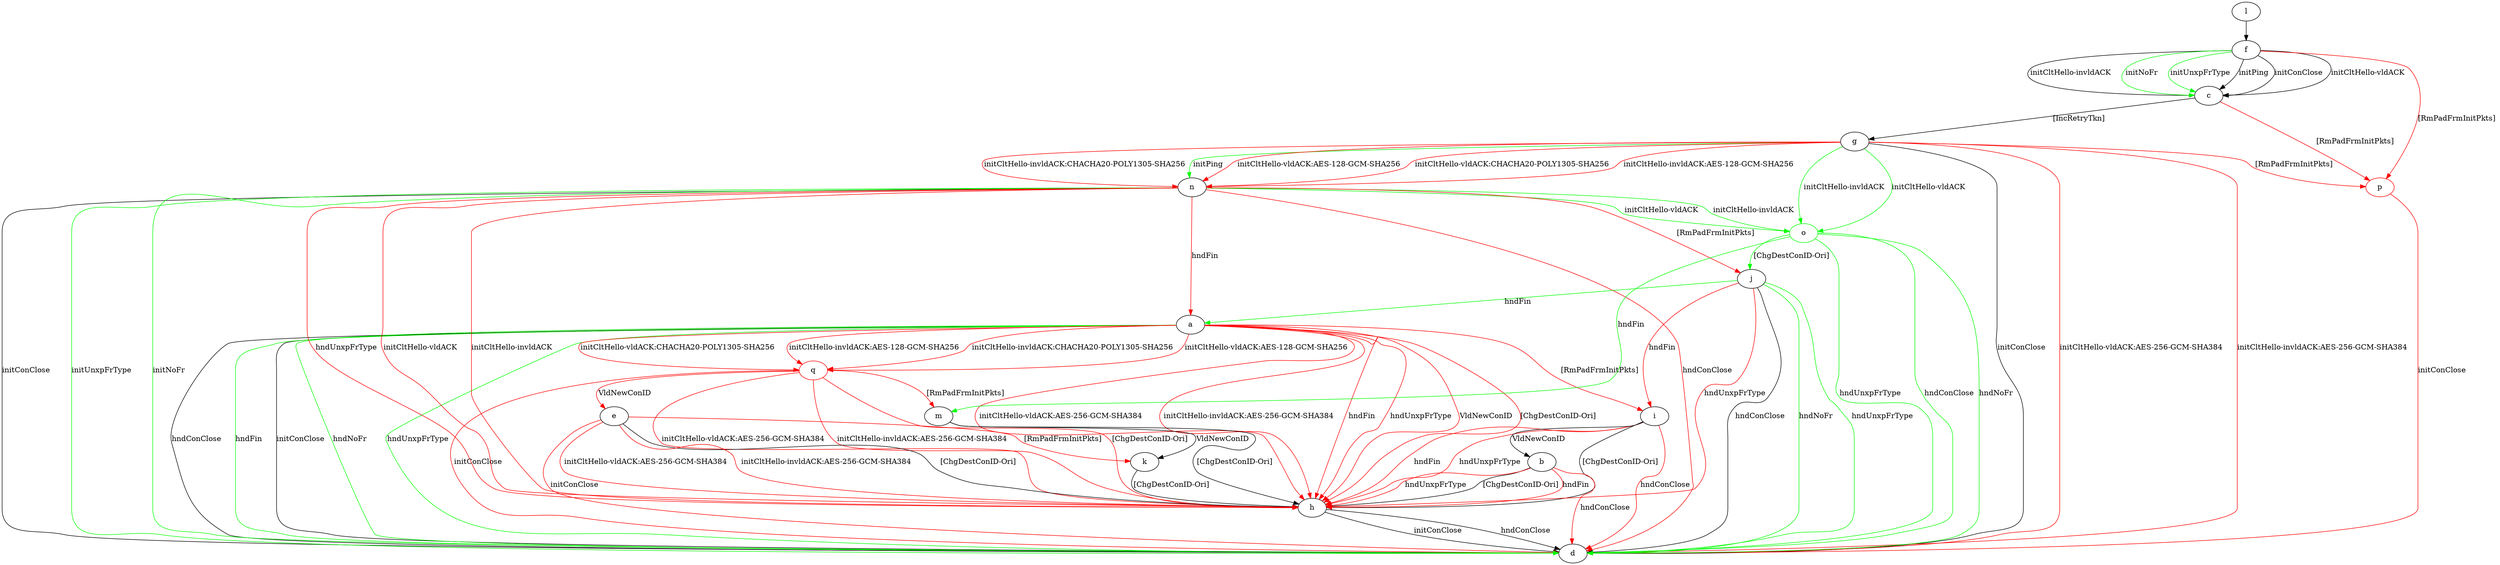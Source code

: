 digraph "" {
	a -> d	[key=0,
		label="initConClose "];
	a -> d	[key=1,
		label="hndConClose "];
	a -> d	[key=2,
		color=green,
		label="hndFin "];
	a -> d	[key=3,
		color=green,
		label="hndNoFr "];
	a -> d	[key=4,
		color=green,
		label="hndUnxpFrType "];
	a -> h	[key=0,
		color=red,
		label="initCltHello-vldACK:AES-256-GCM-SHA384 "];
	a -> h	[key=1,
		color=red,
		label="initCltHello-invldACK:AES-256-GCM-SHA384 "];
	a -> h	[key=2,
		color=red,
		label="hndFin "];
	a -> h	[key=3,
		color=red,
		label="hndUnxpFrType "];
	a -> h	[key=4,
		color=red,
		label="VldNewConID "];
	a -> h	[key=5,
		color=red,
		label="[ChgDestConID-Ori] "];
	a -> i	[key=0,
		color=red,
		label="[RmPadFrmInitPkts] "];
	q	[color=red];
	a -> q	[key=0,
		color=red,
		label="initCltHello-vldACK:AES-128-GCM-SHA256 "];
	a -> q	[key=1,
		color=red,
		label="initCltHello-vldACK:CHACHA20-POLY1305-SHA256 "];
	a -> q	[key=2,
		color=red,
		label="initCltHello-invldACK:AES-128-GCM-SHA256 "];
	a -> q	[key=3,
		color=red,
		label="initCltHello-invldACK:CHACHA20-POLY1305-SHA256 "];
	b -> d	[key=0,
		color=red,
		label="hndConClose "];
	b -> h	[key=0,
		label="[ChgDestConID-Ori] "];
	b -> h	[key=1,
		color=red,
		label="hndFin "];
	b -> h	[key=2,
		color=red,
		label="hndUnxpFrType "];
	c -> g	[key=0,
		label="[IncRetryTkn] "];
	p	[color=red];
	c -> p	[key=0,
		color=red,
		label="[RmPadFrmInitPkts] "];
	e -> d	[key=0,
		color=red,
		label="initConClose "];
	e -> h	[key=0,
		label="[ChgDestConID-Ori] "];
	e -> h	[key=1,
		color=red,
		label="initCltHello-vldACK:AES-256-GCM-SHA384 "];
	e -> h	[key=2,
		color=red,
		label="initCltHello-invldACK:AES-256-GCM-SHA384 "];
	e -> k	[key=0,
		color=red,
		label="[RmPadFrmInitPkts] "];
	f -> c	[key=0,
		label="initPing "];
	f -> c	[key=1,
		label="initConClose "];
	f -> c	[key=2,
		label="initCltHello-vldACK "];
	f -> c	[key=3,
		label="initCltHello-invldACK "];
	f -> c	[key=4,
		color=green,
		label="initNoFr "];
	f -> c	[key=5,
		color=green,
		label="initUnxpFrType "];
	f -> p	[key=0,
		color=red,
		label="[RmPadFrmInitPkts] "];
	g -> d	[key=0,
		label="initConClose "];
	g -> d	[key=1,
		color=red,
		label="initCltHello-vldACK:AES-256-GCM-SHA384 "];
	g -> d	[key=2,
		color=red,
		label="initCltHello-invldACK:AES-256-GCM-SHA384 "];
	g -> n	[key=0,
		color=green,
		label="initPing "];
	g -> n	[key=1,
		color=red,
		label="initCltHello-vldACK:AES-128-GCM-SHA256 "];
	g -> n	[key=2,
		color=red,
		label="initCltHello-vldACK:CHACHA20-POLY1305-SHA256 "];
	g -> n	[key=3,
		color=red,
		label="initCltHello-invldACK:AES-128-GCM-SHA256 "];
	g -> n	[key=4,
		color=red,
		label="initCltHello-invldACK:CHACHA20-POLY1305-SHA256 "];
	o	[color=green];
	g -> o	[key=0,
		color=green,
		label="initCltHello-vldACK "];
	g -> o	[key=1,
		color=green,
		label="initCltHello-invldACK "];
	g -> p	[key=0,
		color=red,
		label="[RmPadFrmInitPkts] "];
	h -> d	[key=0,
		label="initConClose "];
	h -> d	[key=1,
		label="hndConClose "];
	i -> b	[key=0,
		label="VldNewConID "];
	i -> d	[key=0,
		color=red,
		label="hndConClose "];
	i -> h	[key=0,
		label="[ChgDestConID-Ori] "];
	i -> h	[key=1,
		color=red,
		label="hndFin "];
	i -> h	[key=2,
		color=red,
		label="hndUnxpFrType "];
	j -> a	[key=0,
		color=green,
		label="hndFin "];
	j -> d	[key=0,
		label="hndConClose "];
	j -> d	[key=1,
		color=green,
		label="hndNoFr "];
	j -> d	[key=2,
		color=green,
		label="hndUnxpFrType "];
	j -> h	[key=0,
		color=red,
		label="hndUnxpFrType "];
	j -> i	[key=0,
		color=red,
		label="hndFin "];
	k -> h	[key=0,
		label="[ChgDestConID-Ori] "];
	l -> f	[key=0];
	m -> h	[key=0,
		label="[ChgDestConID-Ori] "];
	m -> k	[key=0,
		label="VldNewConID "];
	n -> a	[key=0,
		color=red,
		label="hndFin "];
	n -> d	[key=0,
		label="initConClose "];
	n -> d	[key=1,
		color=green,
		label="initNoFr "];
	n -> d	[key=2,
		color=green,
		label="initUnxpFrType "];
	n -> d	[key=3,
		color=red,
		label="hndConClose "];
	n -> h	[key=0,
		color=red,
		label="initCltHello-vldACK "];
	n -> h	[key=1,
		color=red,
		label="initCltHello-invldACK "];
	n -> h	[key=2,
		color=red,
		label="hndUnxpFrType "];
	n -> j	[key=0,
		color=red,
		label="[RmPadFrmInitPkts] "];
	n -> o	[key=0,
		color=green,
		label="initCltHello-vldACK "];
	n -> o	[key=1,
		color=green,
		label="initCltHello-invldACK "];
	o -> d	[key=0,
		color=green,
		label="hndNoFr "];
	o -> d	[key=1,
		color=green,
		label="hndUnxpFrType "];
	o -> d	[key=2,
		color=green,
		label="hndConClose "];
	o -> j	[key=0,
		color=green,
		label="[ChgDestConID-Ori] "];
	o -> m	[key=0,
		color=green,
		label="hndFin "];
	p -> d	[key=0,
		color=red,
		label="initConClose "];
	q -> d	[key=0,
		color=red,
		label="initConClose "];
	q -> e	[key=0,
		color=red,
		label="VldNewConID "];
	q -> h	[key=0,
		color=red,
		label="initCltHello-vldACK:AES-256-GCM-SHA384 "];
	q -> h	[key=1,
		color=red,
		label="initCltHello-invldACK:AES-256-GCM-SHA384 "];
	q -> h	[key=2,
		color=red,
		label="[ChgDestConID-Ori] "];
	q -> m	[key=0,
		color=red,
		label="[RmPadFrmInitPkts] "];
}
